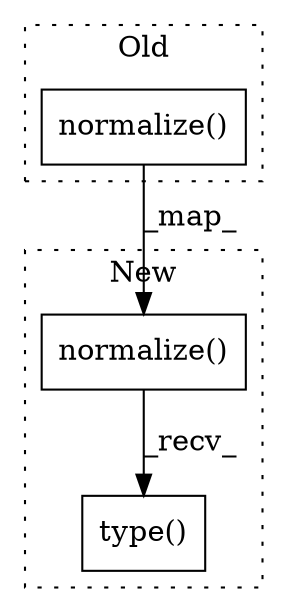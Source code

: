 digraph G {
subgraph cluster0 {
1 [label="normalize()" a="75" s="8013,8028" l="12,14" shape="box"];
label = "Old";
style="dotted";
}
subgraph cluster1 {
2 [label="normalize()" a="75" s="8098,8113" l="12,14" shape="box"];
3 [label="type()" a="75" s="8098,8142" l="35,1" shape="box"];
label = "New";
style="dotted";
}
1 -> 2 [label="_map_"];
2 -> 3 [label="_recv_"];
}